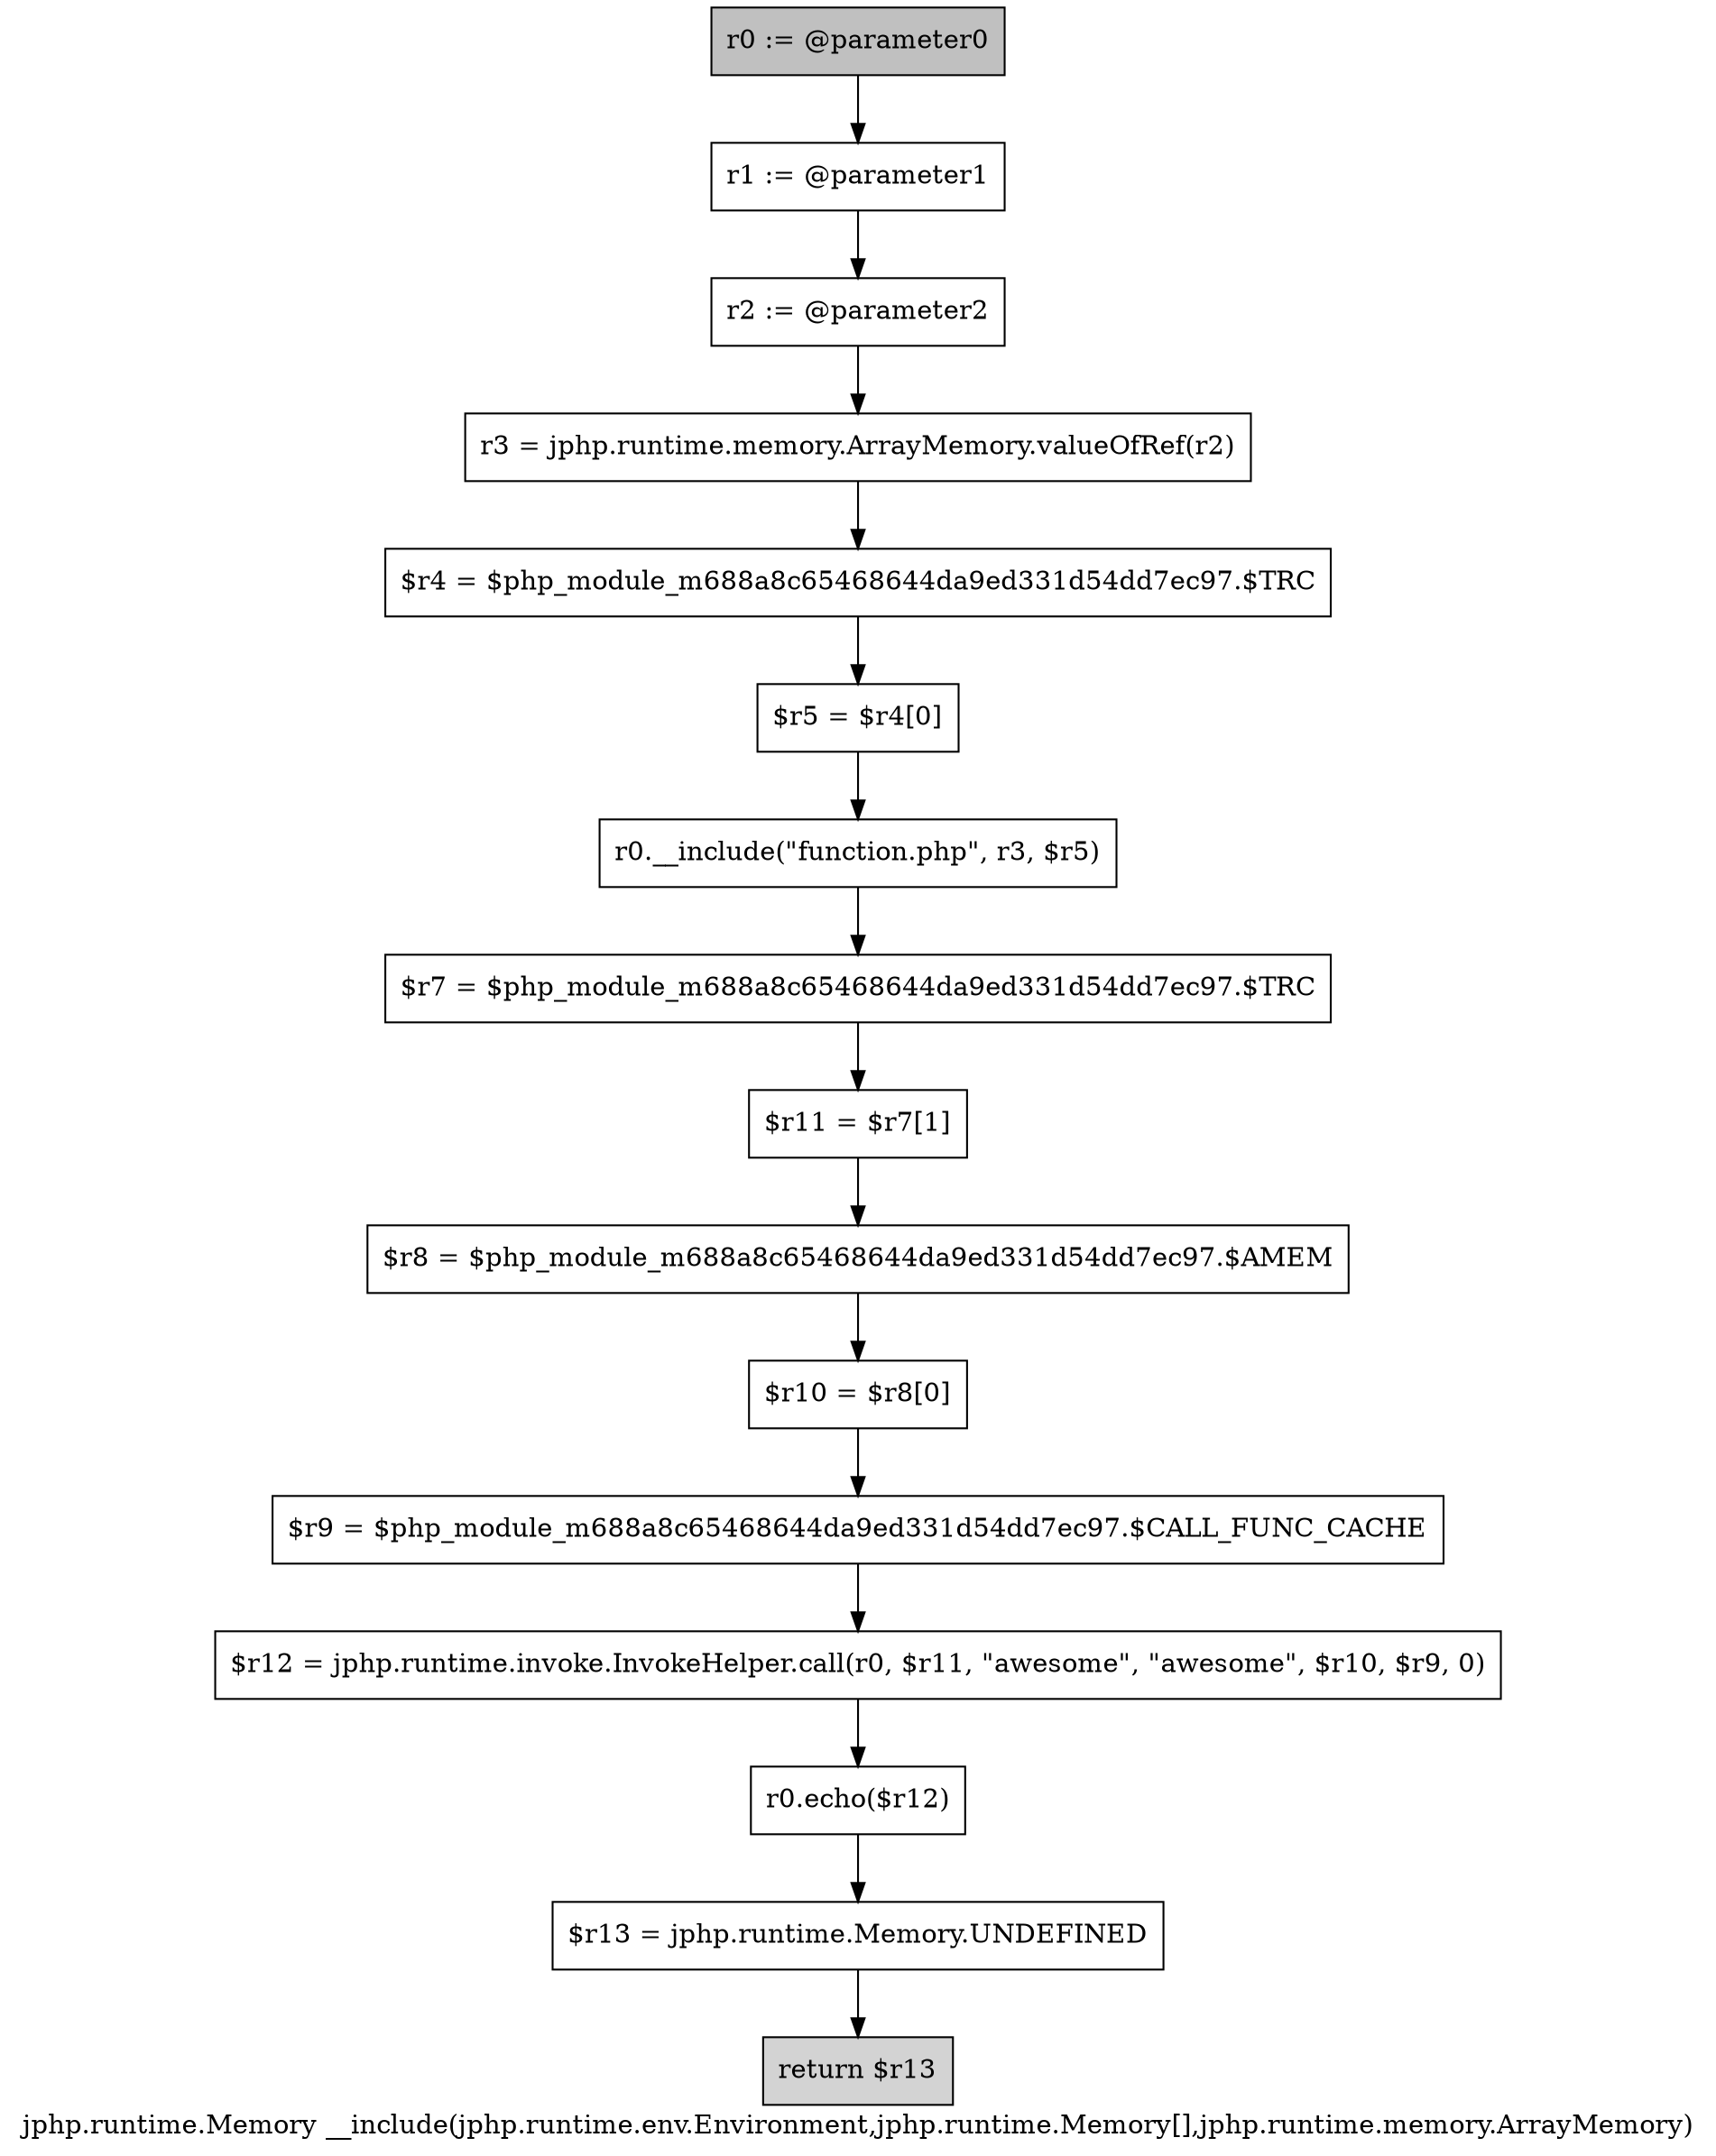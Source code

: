 digraph "jphp.runtime.Memory __include(jphp.runtime.env.Environment,jphp.runtime.Memory[],jphp.runtime.memory.ArrayMemory)" {
    label="jphp.runtime.Memory __include(jphp.runtime.env.Environment,jphp.runtime.Memory[],jphp.runtime.memory.ArrayMemory)";
    node [shape=box];
    "0" [style=filled,fillcolor=gray,label="r0 := @parameter0",];
    "1" [label="r1 := @parameter1",];
    "0"->"1";
    "2" [label="r2 := @parameter2",];
    "1"->"2";
    "3" [label="r3 = jphp.runtime.memory.ArrayMemory.valueOfRef(r2)",];
    "2"->"3";
    "4" [label="$r4 = $php_module_m688a8c65468644da9ed331d54dd7ec97.$TRC",];
    "3"->"4";
    "5" [label="$r5 = $r4[0]",];
    "4"->"5";
    "6" [label="r0.__include(\"function.php\", r3, $r5)",];
    "5"->"6";
    "7" [label="$r7 = $php_module_m688a8c65468644da9ed331d54dd7ec97.$TRC",];
    "6"->"7";
    "8" [label="$r11 = $r7[1]",];
    "7"->"8";
    "9" [label="$r8 = $php_module_m688a8c65468644da9ed331d54dd7ec97.$AMEM",];
    "8"->"9";
    "10" [label="$r10 = $r8[0]",];
    "9"->"10";
    "11" [label="$r9 = $php_module_m688a8c65468644da9ed331d54dd7ec97.$CALL_FUNC_CACHE",];
    "10"->"11";
    "12" [label="$r12 = jphp.runtime.invoke.InvokeHelper.call(r0, $r11, \"awesome\", \"awesome\", $r10, $r9, 0)",];
    "11"->"12";
    "13" [label="r0.echo($r12)",];
    "12"->"13";
    "14" [label="$r13 = jphp.runtime.Memory.UNDEFINED",];
    "13"->"14";
    "15" [style=filled,fillcolor=lightgray,label="return $r13",];
    "14"->"15";
}
